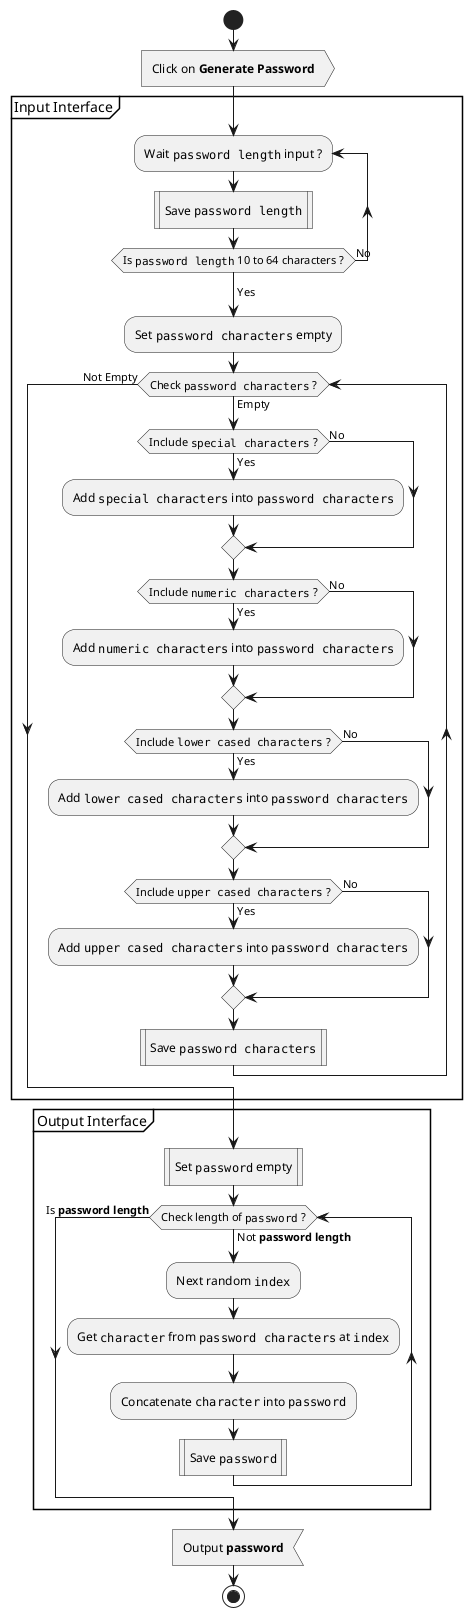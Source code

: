 @startuml
start

:Click on **Generate Password**>

partition "Input Interface" {

  repeat :Wait ""password length"" input ?

    :Save ""password length""|

  repeat while (Is ""password length"" 10 to 64 characters ?) is (No)
  ->Yes;

  :Set ""password characters"" empty;

  while (Check ""password characters"" ?) is (Empty)

    if (Include ""special characters"" ?) then (Yes)
      :Add ""special characters"" into ""password characters"";
    else (No)
    endif

    if (Include ""numeric characters"" ?) then (Yes)
      :Add ""numeric characters"" into ""password characters"";
    else (No)
    endif

    if (Include ""lower cased characters"" ?) then (Yes)
      :Add ""lower cased characters"" into ""password characters"";
    else (No)
    endif

    if (Include ""upper cased characters"" ?) then (Yes)
      :Add ""upper cased characters"" into ""password characters"";
    else (No)
    endif

    :Save ""password characters""|

  endwhile (Not Empty)

}

partition "Output Interface" {

  :Set ""password"" empty|

  while (Check length of ""password"" ?) is (Not **password length**)

    :Next random ""index"";

    :Get ""character"" from ""password characters"" at ""index"";

    :Concatenate ""character"" into ""password"";

    :Save ""password""|

  endwhile (Is **password length**)

}

:Output **password**<

stop
@enduml
